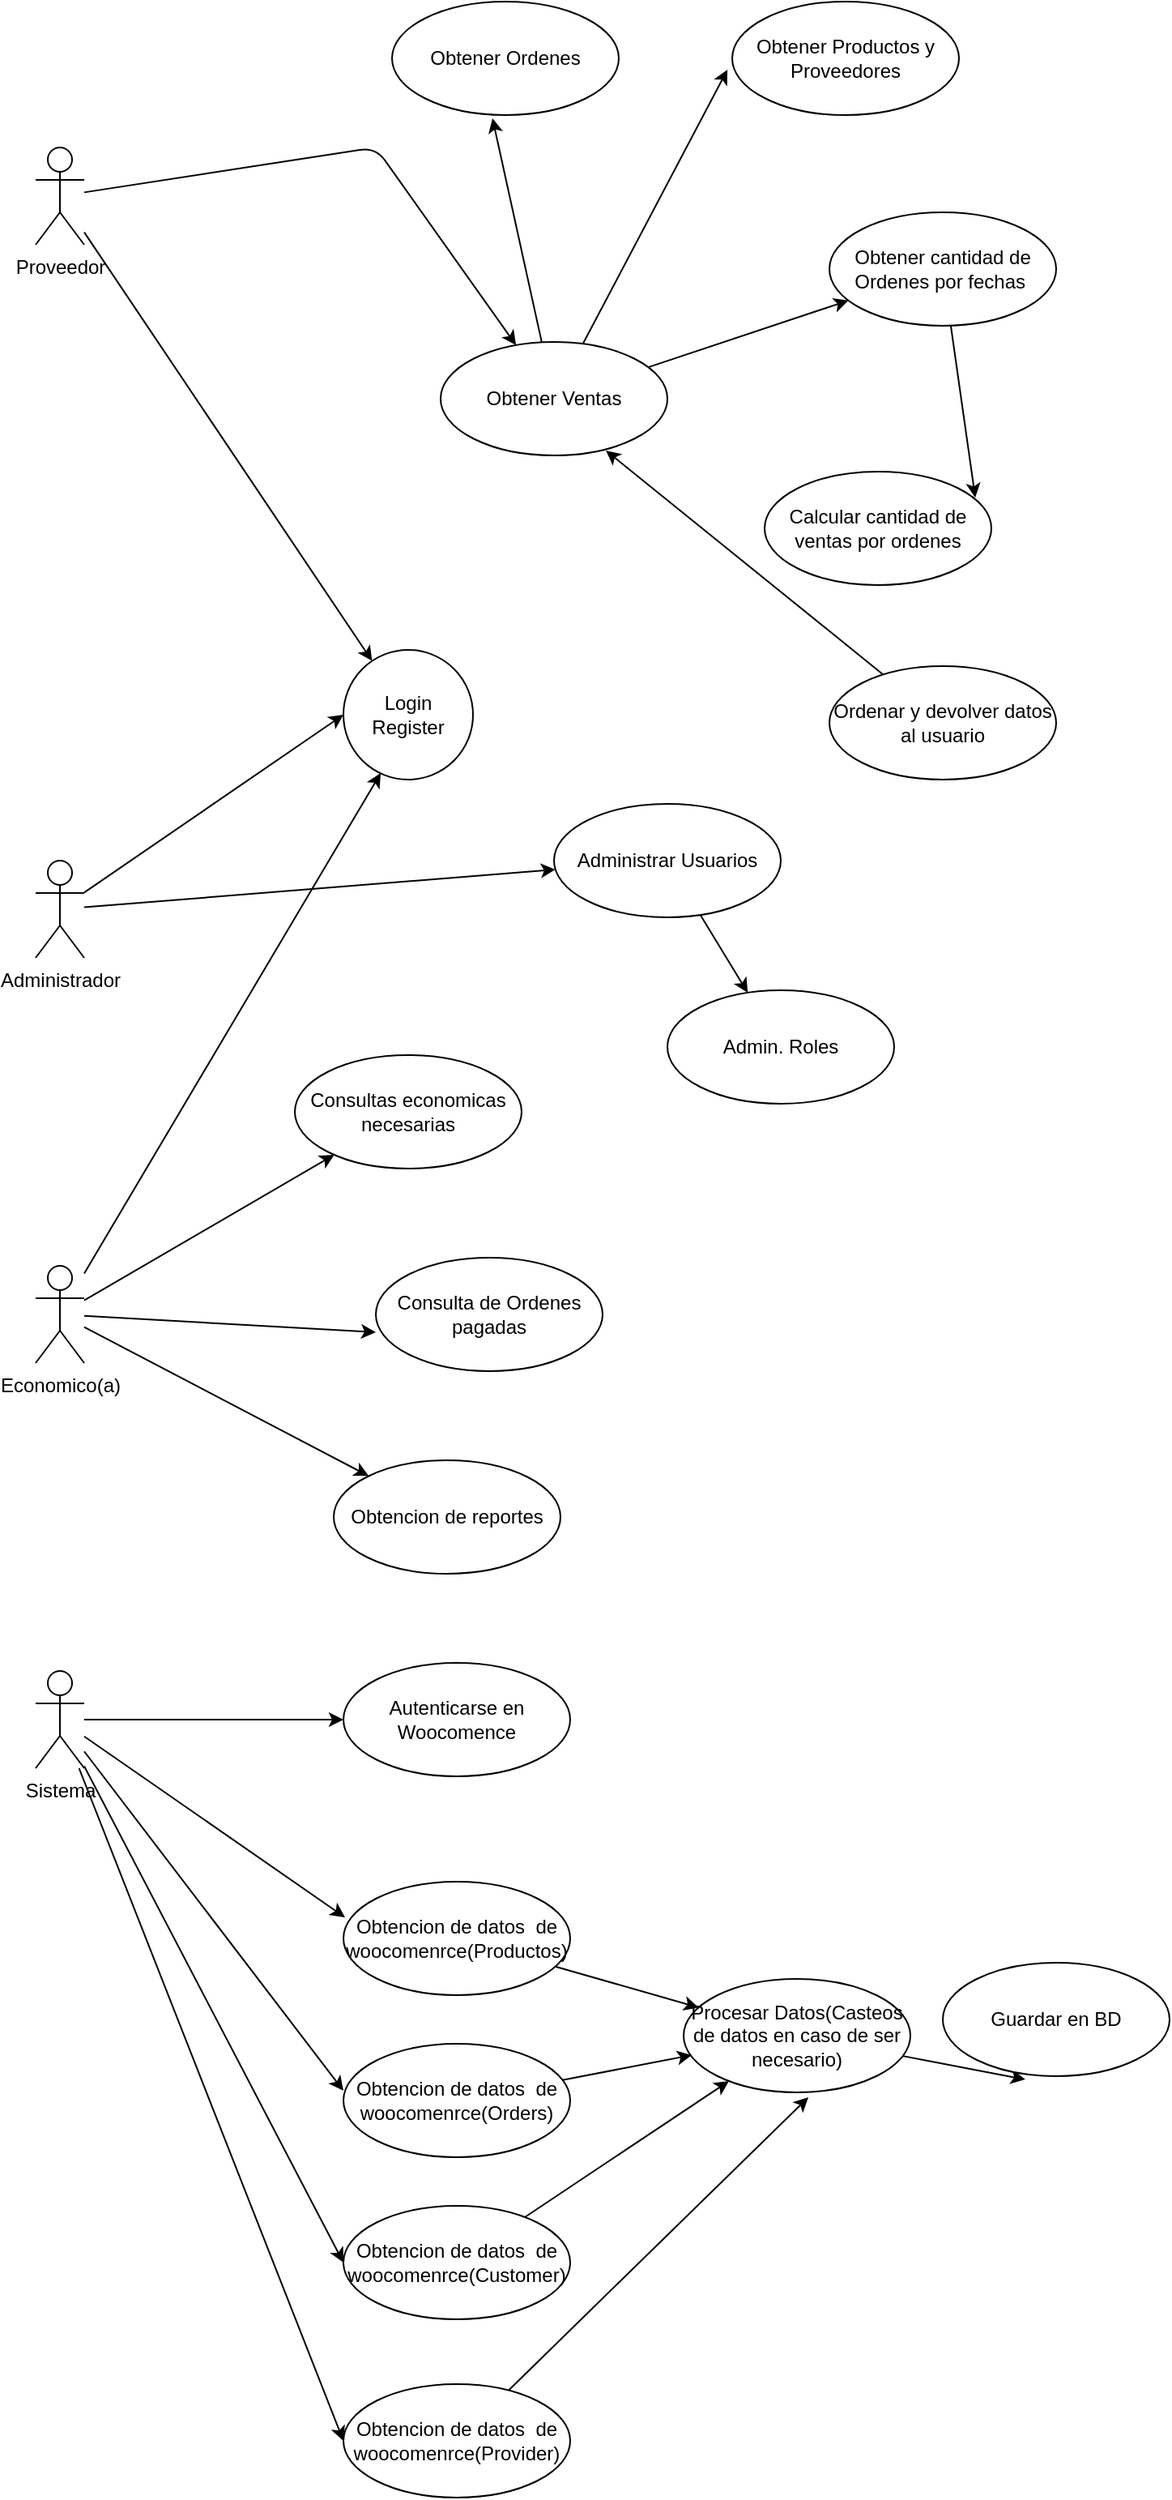 <mxfile>
    <diagram id="Cz0CIH1I1uGcYiGMErKH" name="Página-1">
        <mxGraphModel dx="1172" dy="800" grid="1" gridSize="10" guides="1" tooltips="1" connect="1" arrows="1" fold="1" page="1" pageScale="1" pageWidth="827" pageHeight="1169" math="0" shadow="0">
            <root>
                <mxCell id="0"/>
                <mxCell id="1" parent="0"/>
                <mxCell id="23" style="edgeStyle=none;html=1;" parent="1" source="2" target="5" edge="1">
                    <mxGeometry relative="1" as="geometry"/>
                </mxCell>
                <mxCell id="41" style="edgeStyle=none;html=1;" edge="1" parent="1" source="2" target="6">
                    <mxGeometry relative="1" as="geometry">
                        <mxPoint x="280" y="160" as="targetPoint"/>
                        <Array as="points">
                            <mxPoint x="300" y="180"/>
                        </Array>
                    </mxGeometry>
                </mxCell>
                <mxCell id="2" value="Proveedor&lt;br&gt;" style="shape=umlActor;verticalLabelPosition=bottom;verticalAlign=top;html=1;" parent="1" vertex="1">
                    <mxGeometry x="90" y="180" width="30" height="60" as="geometry"/>
                </mxCell>
                <mxCell id="5" value="Login&lt;br&gt;Register" style="ellipse;whiteSpace=wrap;html=1;" parent="1" vertex="1">
                    <mxGeometry x="280" y="490" width="80" height="80" as="geometry"/>
                </mxCell>
                <mxCell id="15" style="edgeStyle=none;html=1;entryX=0.443;entryY=1.029;entryDx=0;entryDy=0;entryPerimeter=0;" parent="1" source="6" target="14" edge="1">
                    <mxGeometry relative="1" as="geometry"/>
                </mxCell>
                <mxCell id="17" style="edgeStyle=none;html=1;entryX=-0.021;entryY=0.6;entryDx=0;entryDy=0;entryPerimeter=0;" parent="1" source="6" target="16" edge="1">
                    <mxGeometry relative="1" as="geometry"/>
                </mxCell>
                <mxCell id="20" style="edgeStyle=none;html=1;" parent="1" source="6" target="18" edge="1">
                    <mxGeometry relative="1" as="geometry"/>
                </mxCell>
                <mxCell id="6" value="Obtener Ventas" style="ellipse;whiteSpace=wrap;html=1;" parent="1" vertex="1">
                    <mxGeometry x="340" y="300" width="140" height="70" as="geometry"/>
                </mxCell>
                <mxCell id="14" value="Obtener Ordenes" style="ellipse;whiteSpace=wrap;html=1;" parent="1" vertex="1">
                    <mxGeometry x="310" y="90" width="140" height="70" as="geometry"/>
                </mxCell>
                <mxCell id="16" value="Obtener Productos y Proveedores" style="ellipse;whiteSpace=wrap;html=1;" parent="1" vertex="1">
                    <mxGeometry x="520" y="90" width="140" height="70" as="geometry"/>
                </mxCell>
                <mxCell id="21" style="edgeStyle=none;html=1;entryX=0.929;entryY=0.229;entryDx=0;entryDy=0;entryPerimeter=0;" parent="1" source="18" target="19" edge="1">
                    <mxGeometry relative="1" as="geometry">
                        <mxPoint x="530" y="420" as="targetPoint"/>
                    </mxGeometry>
                </mxCell>
                <mxCell id="18" value="Obtener cantidad de Ordenes por fechas&amp;nbsp;" style="ellipse;whiteSpace=wrap;html=1;" parent="1" vertex="1">
                    <mxGeometry x="580" y="220" width="140" height="70" as="geometry"/>
                </mxCell>
                <mxCell id="19" value="Calcular cantidad de ventas por ordenes" style="ellipse;whiteSpace=wrap;html=1;" parent="1" vertex="1">
                    <mxGeometry x="540" y="380" width="140" height="70" as="geometry"/>
                </mxCell>
                <mxCell id="24" style="edgeStyle=none;html=1;entryX=0.729;entryY=0.957;entryDx=0;entryDy=0;entryPerimeter=0;" parent="1" source="22" target="6" edge="1">
                    <mxGeometry relative="1" as="geometry"/>
                </mxCell>
                <mxCell id="22" value="Ordenar y devolver datos al usuario" style="ellipse;whiteSpace=wrap;html=1;" parent="1" vertex="1">
                    <mxGeometry x="580" y="500" width="140" height="70" as="geometry"/>
                </mxCell>
                <mxCell id="34" style="edgeStyle=none;html=1;entryX=0;entryY=0.5;entryDx=0;entryDy=0;" edge="1" parent="1" source="26" target="5">
                    <mxGeometry relative="1" as="geometry"/>
                </mxCell>
                <mxCell id="35" style="edgeStyle=none;html=1;" edge="1" parent="1" source="26" target="27">
                    <mxGeometry relative="1" as="geometry"/>
                </mxCell>
                <mxCell id="26" value="Administrador" style="shape=umlActor;verticalLabelPosition=bottom;verticalAlign=top;html=1;" vertex="1" parent="1">
                    <mxGeometry x="90" y="620" width="30" height="60" as="geometry"/>
                </mxCell>
                <mxCell id="38" style="edgeStyle=none;html=1;" edge="1" parent="1" source="27" target="37">
                    <mxGeometry relative="1" as="geometry"/>
                </mxCell>
                <mxCell id="27" value="Administrar Usuarios" style="ellipse;whiteSpace=wrap;html=1;" vertex="1" parent="1">
                    <mxGeometry x="410" y="585" width="140" height="70" as="geometry"/>
                </mxCell>
                <mxCell id="32" style="edgeStyle=none;html=1;" edge="1" parent="1" source="29" target="31">
                    <mxGeometry relative="1" as="geometry"/>
                </mxCell>
                <mxCell id="33" style="edgeStyle=none;html=1;entryX=0;entryY=0.657;entryDx=0;entryDy=0;entryPerimeter=0;" edge="1" parent="1" source="29" target="30">
                    <mxGeometry relative="1" as="geometry"/>
                </mxCell>
                <mxCell id="36" style="edgeStyle=none;html=1;entryX=0.288;entryY=0.95;entryDx=0;entryDy=0;entryPerimeter=0;" edge="1" parent="1" source="29" target="5">
                    <mxGeometry relative="1" as="geometry"/>
                </mxCell>
                <mxCell id="40" style="edgeStyle=none;html=1;" edge="1" parent="1" source="29" target="39">
                    <mxGeometry relative="1" as="geometry"/>
                </mxCell>
                <mxCell id="29" value="Economico(a)" style="shape=umlActor;verticalLabelPosition=bottom;verticalAlign=top;html=1;" vertex="1" parent="1">
                    <mxGeometry x="90" y="870" width="30" height="60" as="geometry"/>
                </mxCell>
                <mxCell id="30" value="Consulta de Ordenes pagadas" style="ellipse;whiteSpace=wrap;html=1;" vertex="1" parent="1">
                    <mxGeometry x="300" y="865" width="140" height="70" as="geometry"/>
                </mxCell>
                <mxCell id="31" value="Consultas economicas necesarias" style="ellipse;whiteSpace=wrap;html=1;" vertex="1" parent="1">
                    <mxGeometry x="250" y="740" width="140" height="70" as="geometry"/>
                </mxCell>
                <mxCell id="37" value="Admin. Roles" style="ellipse;whiteSpace=wrap;html=1;" vertex="1" parent="1">
                    <mxGeometry x="480" y="700" width="140" height="70" as="geometry"/>
                </mxCell>
                <mxCell id="39" value="Obtencion de reportes" style="ellipse;whiteSpace=wrap;html=1;" vertex="1" parent="1">
                    <mxGeometry x="274" y="990" width="140" height="70" as="geometry"/>
                </mxCell>
                <mxCell id="47" style="edgeStyle=none;html=1;entryX=0;entryY=0.5;entryDx=0;entryDy=0;" edge="1" parent="1" source="42" target="44">
                    <mxGeometry relative="1" as="geometry"/>
                </mxCell>
                <mxCell id="50" style="edgeStyle=none;html=1;entryX=0.007;entryY=0.314;entryDx=0;entryDy=0;entryPerimeter=0;" edge="1" parent="1" source="42" target="48">
                    <mxGeometry relative="1" as="geometry"/>
                </mxCell>
                <mxCell id="51" style="edgeStyle=none;html=1;entryX=0;entryY=0.414;entryDx=0;entryDy=0;entryPerimeter=0;" edge="1" parent="1" source="42" target="54">
                    <mxGeometry relative="1" as="geometry">
                        <mxPoint x="309.73" y="1363.442" as="targetPoint"/>
                    </mxGeometry>
                </mxCell>
                <mxCell id="57" style="edgeStyle=none;html=1;entryX=0;entryY=0.5;entryDx=0;entryDy=0;" edge="1" parent="1" source="42" target="55">
                    <mxGeometry relative="1" as="geometry"/>
                </mxCell>
                <mxCell id="58" style="edgeStyle=none;html=1;entryX=0;entryY=0.5;entryDx=0;entryDy=0;" edge="1" parent="1" source="42" target="56">
                    <mxGeometry relative="1" as="geometry"/>
                </mxCell>
                <mxCell id="42" value="Sistema" style="shape=umlActor;verticalLabelPosition=bottom;verticalAlign=top;html=1;" vertex="1" parent="1">
                    <mxGeometry x="90" y="1120" width="30" height="60" as="geometry"/>
                </mxCell>
                <mxCell id="44" value="Autenticarse en Woocomence" style="ellipse;whiteSpace=wrap;html=1;" vertex="1" parent="1">
                    <mxGeometry x="280" y="1115" width="140" height="70" as="geometry"/>
                </mxCell>
                <mxCell id="59" style="edgeStyle=none;html=1;" edge="1" parent="1" source="48" target="52">
                    <mxGeometry relative="1" as="geometry"/>
                </mxCell>
                <mxCell id="48" value="Obtencion de datos&amp;nbsp; de woocomenrce(Productos)" style="ellipse;whiteSpace=wrap;html=1;" vertex="1" parent="1">
                    <mxGeometry x="280" y="1250" width="140" height="70" as="geometry"/>
                </mxCell>
                <mxCell id="63" style="edgeStyle=none;html=1;entryX=0.364;entryY=1.029;entryDx=0;entryDy=0;entryPerimeter=0;" edge="1" parent="1" source="52" target="53">
                    <mxGeometry relative="1" as="geometry"/>
                </mxCell>
                <mxCell id="52" value="Procesar Datos(Casteos de datos en caso de ser necesario)" style="ellipse;whiteSpace=wrap;html=1;" vertex="1" parent="1">
                    <mxGeometry x="490" y="1310" width="140" height="70" as="geometry"/>
                </mxCell>
                <mxCell id="53" value="Guardar en BD" style="ellipse;whiteSpace=wrap;html=1;" vertex="1" parent="1">
                    <mxGeometry x="650" y="1300" width="140" height="70" as="geometry"/>
                </mxCell>
                <mxCell id="60" style="edgeStyle=none;html=1;entryX=0.036;entryY=0.671;entryDx=0;entryDy=0;entryPerimeter=0;" edge="1" parent="1" source="54" target="52">
                    <mxGeometry relative="1" as="geometry"/>
                </mxCell>
                <mxCell id="54" value="Obtencion de datos&amp;nbsp; de woocomenrce(Orders)" style="ellipse;whiteSpace=wrap;html=1;" vertex="1" parent="1">
                    <mxGeometry x="280" y="1350" width="140" height="70" as="geometry"/>
                </mxCell>
                <mxCell id="61" style="edgeStyle=none;html=1;" edge="1" parent="1" source="55" target="52">
                    <mxGeometry relative="1" as="geometry"/>
                </mxCell>
                <mxCell id="55" value="Obtencion de datos&amp;nbsp; de woocomenrce(Customer)" style="ellipse;whiteSpace=wrap;html=1;" vertex="1" parent="1">
                    <mxGeometry x="280" y="1450" width="140" height="70" as="geometry"/>
                </mxCell>
                <mxCell id="62" style="edgeStyle=none;html=1;entryX=0.55;entryY=1.043;entryDx=0;entryDy=0;entryPerimeter=0;" edge="1" parent="1" source="56" target="52">
                    <mxGeometry relative="1" as="geometry"/>
                </mxCell>
                <mxCell id="56" value="Obtencion de datos&amp;nbsp; de woocomenrce(Provider)" style="ellipse;whiteSpace=wrap;html=1;" vertex="1" parent="1">
                    <mxGeometry x="280" y="1560" width="140" height="70" as="geometry"/>
                </mxCell>
            </root>
        </mxGraphModel>
    </diagram>
</mxfile>